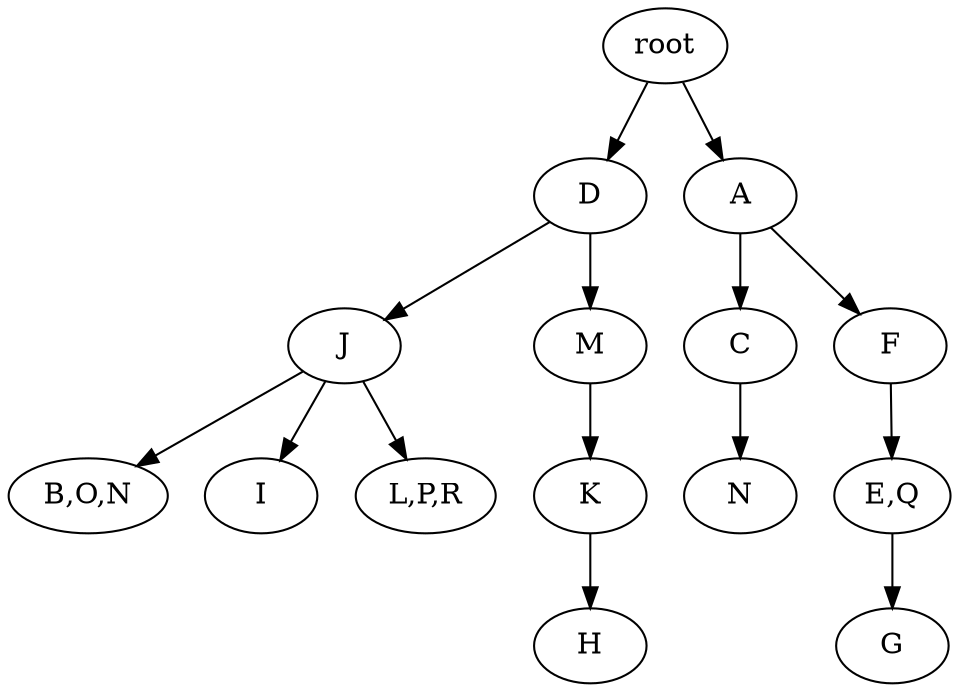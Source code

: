 strict digraph G {
	graph [name=G];
	0	 [label=root];
	7	 [label=D];
	0 -> 7;
	1	 [label=A];
	0 -> 1;
	9	 [label=J];
	12	 [label="B,O,N"];
	9 -> 12;
	14	 [label=I];
	9 -> 14;
	13	 [label="L,P,R"];
	9 -> 13;
	3	 [label=C];
	6	 [label=N];
	3 -> 6;
	7 -> 9;
	8	 [label=M];
	7 -> 8;
	5	 [label="E,Q"];
	4	 [label=G];
	5 -> 4;
	2	 [label=F];
	2 -> 5;
	11	 [label=H];
	1 -> 3;
	1 -> 2;
	10	 [label=K];
	10 -> 11;
	8 -> 10;
}
